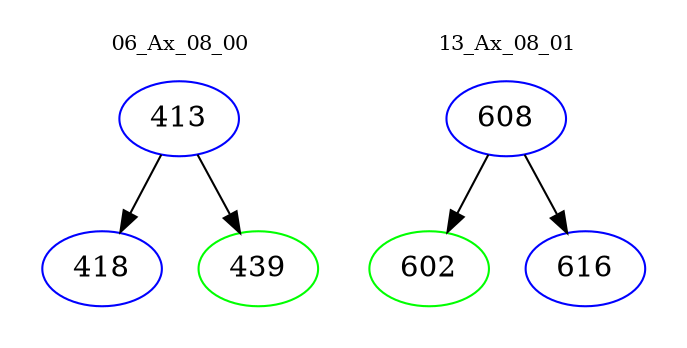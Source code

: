 digraph{
subgraph cluster_0 {
color = white
label = "06_Ax_08_00";
fontsize=10;
T0_413 [label="413", color="blue"]
T0_413 -> T0_418 [color="black"]
T0_418 [label="418", color="blue"]
T0_413 -> T0_439 [color="black"]
T0_439 [label="439", color="green"]
}
subgraph cluster_1 {
color = white
label = "13_Ax_08_01";
fontsize=10;
T1_608 [label="608", color="blue"]
T1_608 -> T1_602 [color="black"]
T1_602 [label="602", color="green"]
T1_608 -> T1_616 [color="black"]
T1_616 [label="616", color="blue"]
}
}
